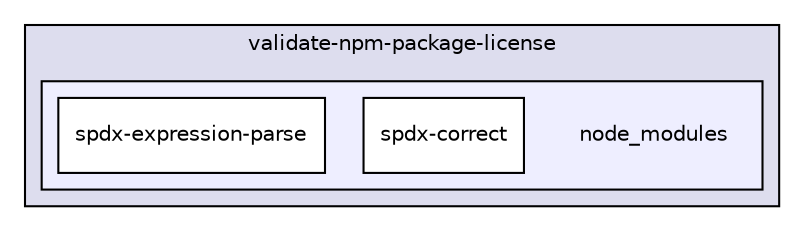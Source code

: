 digraph "gulp-src/node_modules/gulp-html-to-json/node_modules/gulp-util/node_modules/dateformat/node_modules/meow/node_modules/normalize-package-data/node_modules/validate-npm-package-license/node_modules" {
  compound=true
  node [ fontsize="10", fontname="Helvetica"];
  edge [ labelfontsize="10", labelfontname="Helvetica"];
  subgraph clusterdir_b22902100c6f0a525a9648dbe3f975bb {
    graph [ bgcolor="#ddddee", pencolor="black", label="validate-npm-package-license" fontname="Helvetica", fontsize="10", URL="dir_b22902100c6f0a525a9648dbe3f975bb.html"]
  subgraph clusterdir_059a5b657db1763aa316b908e6e9369e {
    graph [ bgcolor="#eeeeff", pencolor="black", label="" URL="dir_059a5b657db1763aa316b908e6e9369e.html"];
    dir_059a5b657db1763aa316b908e6e9369e [shape=plaintext label="node_modules"];
    dir_99ed4ed0910f21341d46a2c2cb3036d6 [shape=box label="spdx-correct" color="black" fillcolor="white" style="filled" URL="dir_99ed4ed0910f21341d46a2c2cb3036d6.html"];
    dir_c04ade32e071ebbd3bb200c94d378cca [shape=box label="spdx-expression-parse" color="black" fillcolor="white" style="filled" URL="dir_c04ade32e071ebbd3bb200c94d378cca.html"];
  }
  }
}
